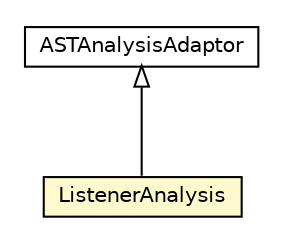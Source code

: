 #!/usr/local/bin/dot
#
# Class diagram 
# Generated by UMLGraph version 5.1 (http://www.umlgraph.org/)
#

digraph G {
	edge [fontname="Helvetica",fontsize=10,labelfontname="Helvetica",labelfontsize=10];
	node [fontname="Helvetica",fontsize=10,shape=plaintext];
	nodesep=0.25;
	ranksep=0.5;
	// org.androidtransfuse.analysis.astAnalyzer.ListenerAnalysis
	c51228 [label=<<table title="org.androidtransfuse.analysis.astAnalyzer.ListenerAnalysis" border="0" cellborder="1" cellspacing="0" cellpadding="2" port="p" bgcolor="lemonChiffon" href="./ListenerAnalysis.html">
		<tr><td><table border="0" cellspacing="0" cellpadding="1">
<tr><td align="center" balign="center"> ListenerAnalysis </td></tr>
		</table></td></tr>
		</table>>, fontname="Helvetica", fontcolor="black", fontsize=10.0];
	// org.androidtransfuse.analysis.astAnalyzer.ASTAnalysisAdaptor
	c51231 [label=<<table title="org.androidtransfuse.analysis.astAnalyzer.ASTAnalysisAdaptor" border="0" cellborder="1" cellspacing="0" cellpadding="2" port="p" href="./ASTAnalysisAdaptor.html">
		<tr><td><table border="0" cellspacing="0" cellpadding="1">
<tr><td align="center" balign="center"> ASTAnalysisAdaptor </td></tr>
		</table></td></tr>
		</table>>, fontname="Helvetica", fontcolor="black", fontsize=10.0];
	//org.androidtransfuse.analysis.astAnalyzer.ListenerAnalysis extends org.androidtransfuse.analysis.astAnalyzer.ASTAnalysisAdaptor
	c51231:p -> c51228:p [dir=back,arrowtail=empty];
}


